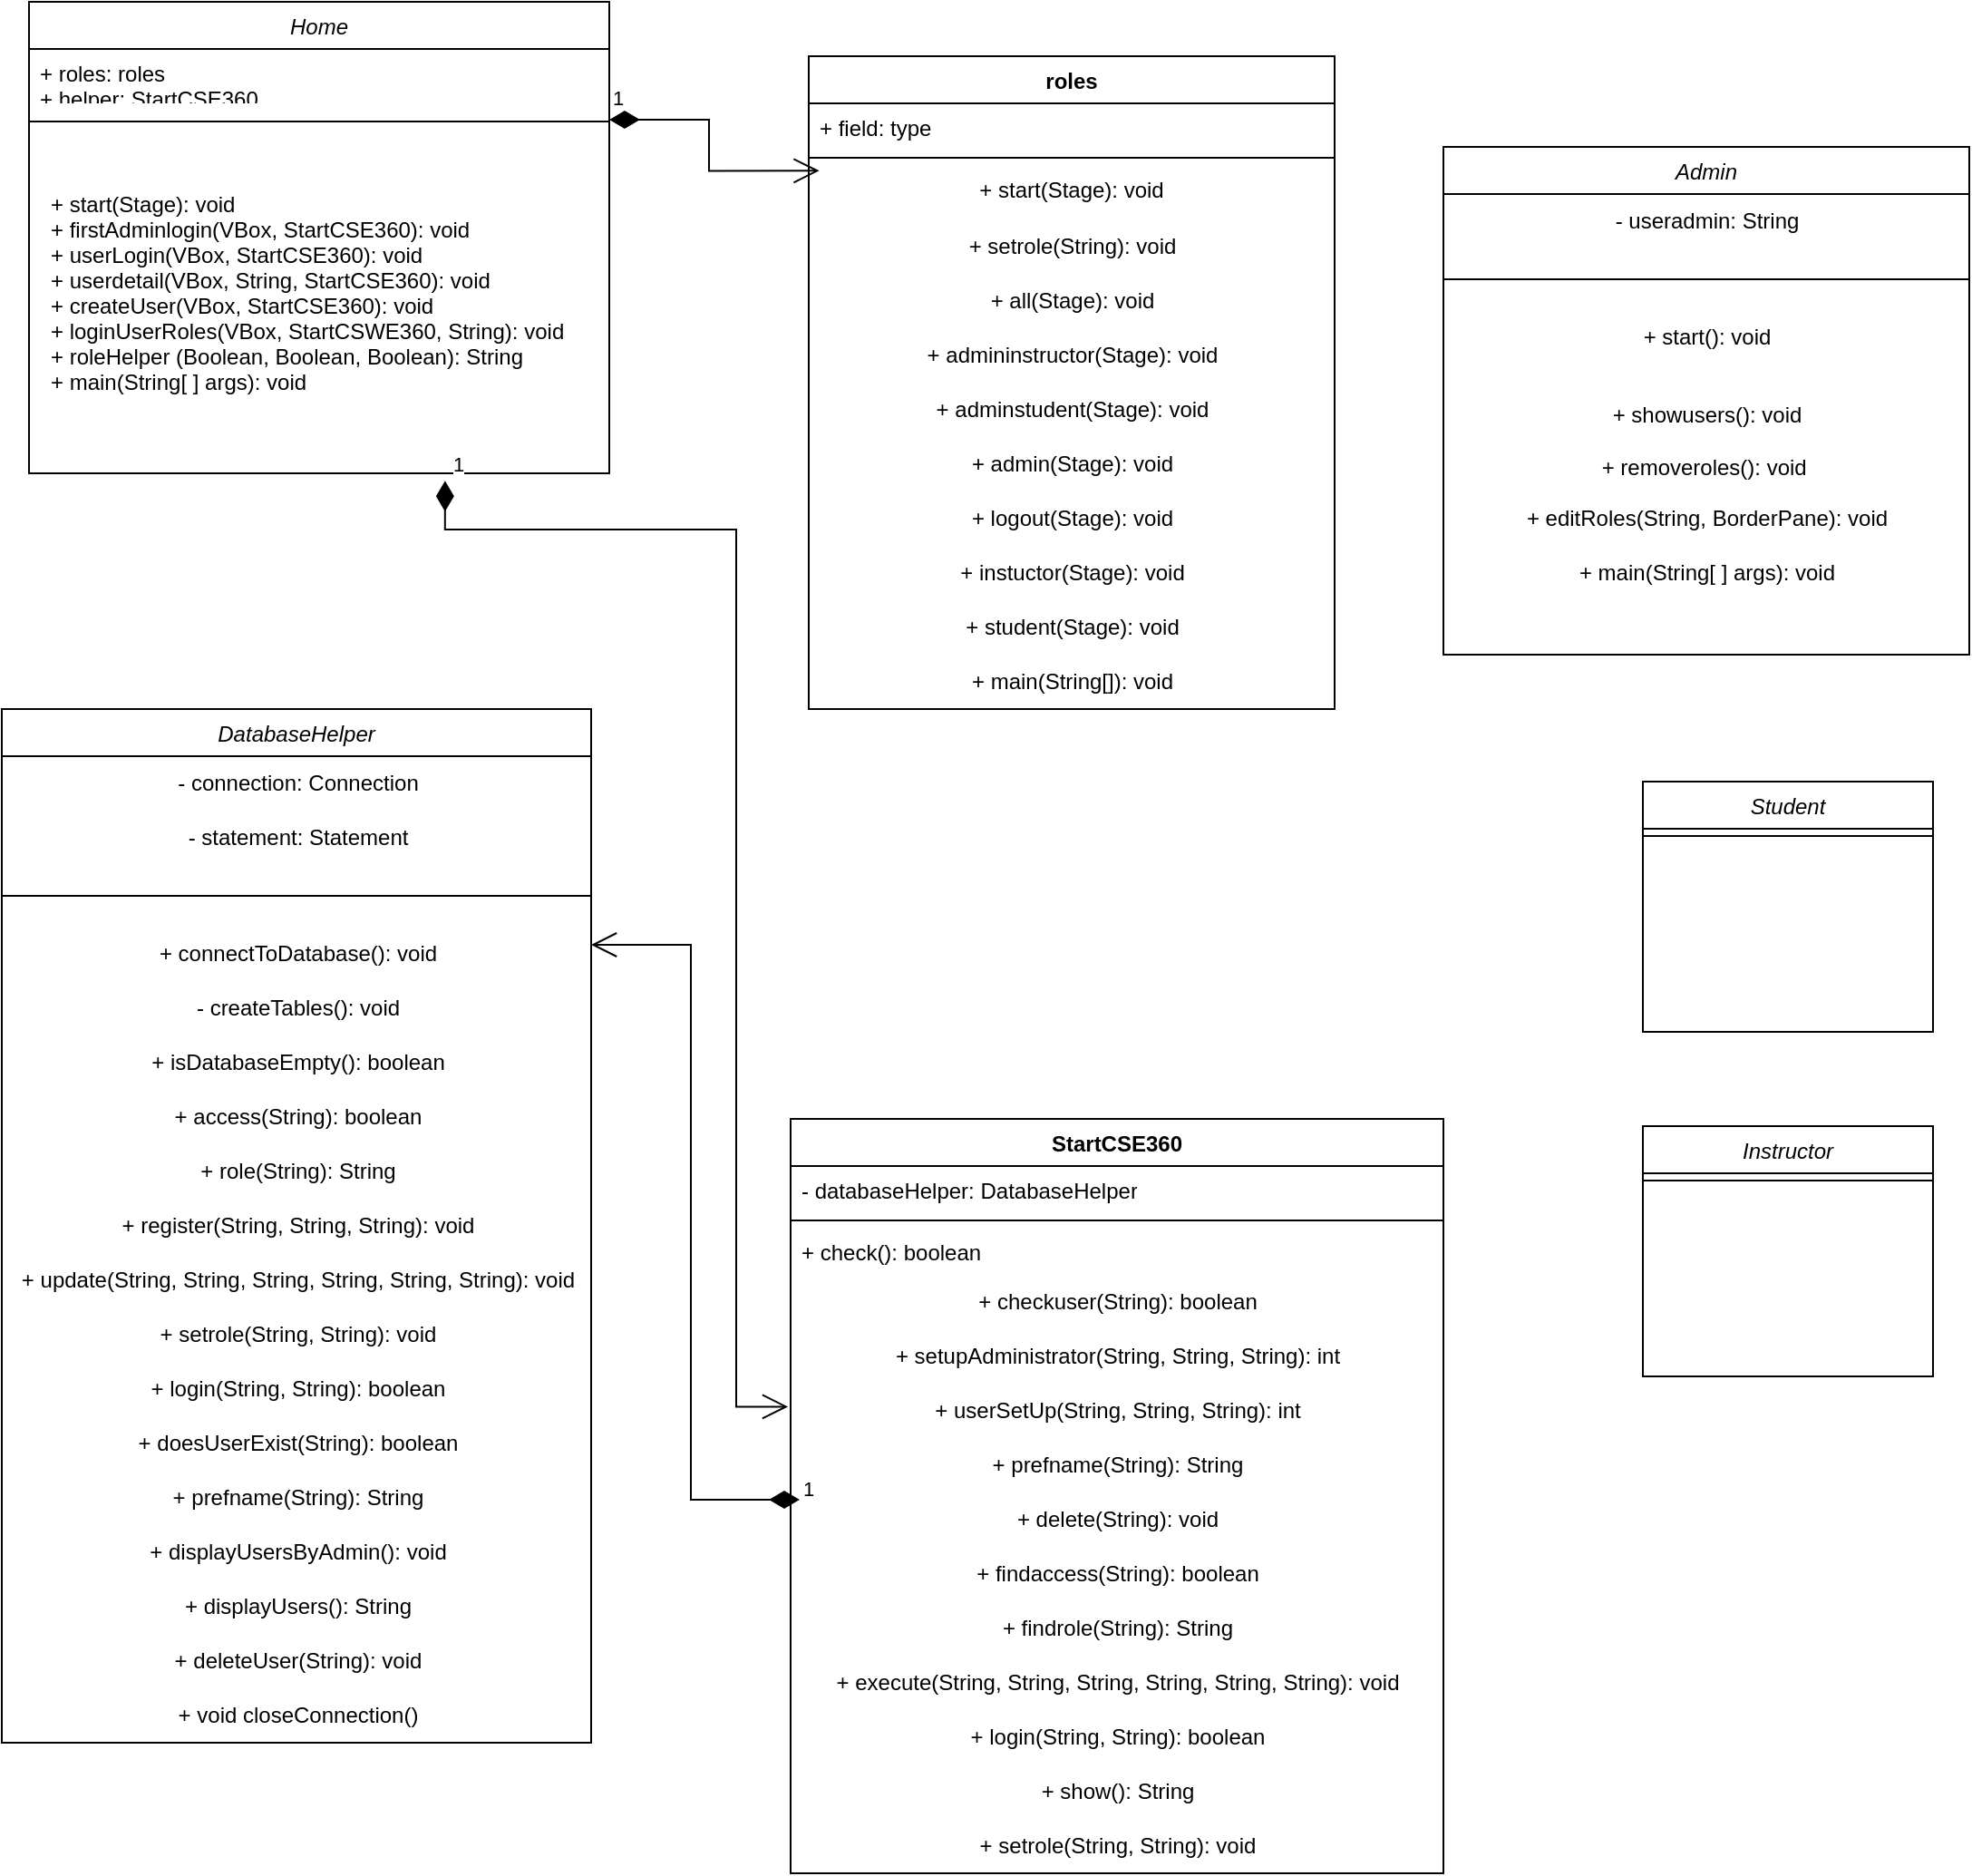 <mxfile version="24.7.17">
  <diagram name="Page-1" id="ctMq2p94Id5YSrw-uo0k">
    <mxGraphModel dx="1719" dy="900" grid="1" gridSize="10" guides="1" tooltips="1" connect="1" arrows="1" fold="1" page="1" pageScale="1" pageWidth="850" pageHeight="1100" math="0" shadow="0">
      <root>
        <mxCell id="0" />
        <mxCell id="1" parent="0" />
        <mxCell id="kllssjLPhVET7LkKiRfW-1" value="Home" style="swimlane;fontStyle=2;align=center;verticalAlign=top;childLayout=stackLayout;horizontal=1;startSize=26;horizontalStack=0;resizeParent=1;resizeLast=0;collapsible=1;marginBottom=0;rounded=0;shadow=0;strokeWidth=1;spacingTop=0;" parent="1" vertex="1">
          <mxGeometry x="40" y="40" width="320" height="260" as="geometry">
            <mxRectangle x="150" y="10" width="160" height="26" as="alternateBounds" />
          </mxGeometry>
        </mxCell>
        <mxCell id="kllssjLPhVET7LkKiRfW-2" value="+ roles: roles&#xa;+ helper: StartCSE360" style="text;align=left;verticalAlign=top;spacingLeft=4;spacingRight=4;overflow=hidden;rotatable=0;points=[[0,0.5],[1,0.5]];portConstraint=eastwest;rounded=0;shadow=0;html=0;" parent="kllssjLPhVET7LkKiRfW-1" vertex="1">
          <mxGeometry y="26" width="320" height="26" as="geometry" />
        </mxCell>
        <mxCell id="kllssjLPhVET7LkKiRfW-11" value="" style="line;html=1;strokeWidth=1;align=left;verticalAlign=middle;spacingTop=-1;spacingLeft=3;spacingRight=3;rotatable=0;labelPosition=right;points=[];portConstraint=eastwest;" parent="kllssjLPhVET7LkKiRfW-1" vertex="1">
          <mxGeometry y="52" width="320" height="28" as="geometry" />
        </mxCell>
        <mxCell id="kllssjLPhVET7LkKiRfW-12" value="+ start(Stage): void&#xa;+ firstAdminlogin(VBox, StartCSE360): void&#xa;+ userLogin(VBox, StartCSE360): void&#xa;+ userdetail(VBox, String, StartCSE360): void&#xa;+ createUser(VBox, StartCSE360): void&#xa;+ loginUserRoles(VBox, StartCSWE360, String): void&#xa;+ roleHelper (Boolean, Boolean, Boolean): String&#xa;+ main(String[ ] args): void" style="text;align=left;verticalAlign=top;spacingLeft=5;spacingRight=4;overflow=hidden;rotatable=0;points=[[0,0.5],[1,0.5]];portConstraint=eastwest;spacingTop=13;spacing=7;labelBorderColor=none;labelBackgroundColor=none;" parent="kllssjLPhVET7LkKiRfW-1" vertex="1">
          <mxGeometry y="80" width="320" height="180" as="geometry" />
        </mxCell>
        <mxCell id="kllssjLPhVET7LkKiRfW-13" value="Student" style="swimlane;fontStyle=2;align=center;verticalAlign=top;childLayout=stackLayout;horizontal=1;startSize=26;horizontalStack=0;resizeParent=1;resizeLast=0;collapsible=1;marginBottom=0;rounded=0;shadow=0;strokeWidth=1;" parent="1" vertex="1">
          <mxGeometry x="930" y="470" width="160" height="138" as="geometry">
            <mxRectangle x="130" y="380" width="160" height="26" as="alternateBounds" />
          </mxGeometry>
        </mxCell>
        <mxCell id="kllssjLPhVET7LkKiRfW-14" value="" style="line;html=1;strokeWidth=1;align=left;verticalAlign=middle;spacingTop=-1;spacingLeft=3;spacingRight=3;rotatable=0;labelPosition=right;points=[];portConstraint=eastwest;" parent="kllssjLPhVET7LkKiRfW-13" vertex="1">
          <mxGeometry y="26" width="160" height="8" as="geometry" />
        </mxCell>
        <mxCell id="kllssjLPhVET7LkKiRfW-21" value="Instructor" style="swimlane;fontStyle=2;align=center;verticalAlign=top;childLayout=stackLayout;horizontal=1;startSize=26;horizontalStack=0;resizeParent=1;resizeLast=0;collapsible=1;marginBottom=0;rounded=0;shadow=0;strokeWidth=1;" parent="1" vertex="1">
          <mxGeometry x="930" y="660" width="160" height="138" as="geometry">
            <mxRectangle x="130" y="380" width="160" height="26" as="alternateBounds" />
          </mxGeometry>
        </mxCell>
        <mxCell id="kllssjLPhVET7LkKiRfW-22" value="" style="line;html=1;strokeWidth=1;align=left;verticalAlign=middle;spacingTop=-1;spacingLeft=3;spacingRight=3;rotatable=0;labelPosition=right;points=[];portConstraint=eastwest;" parent="kllssjLPhVET7LkKiRfW-21" vertex="1">
          <mxGeometry y="26" width="160" height="8" as="geometry" />
        </mxCell>
        <mxCell id="kllssjLPhVET7LkKiRfW-15" value="Admin" style="swimlane;fontStyle=2;align=center;verticalAlign=top;childLayout=stackLayout;horizontal=1;startSize=26;horizontalStack=0;resizeParent=1;resizeLast=0;collapsible=1;marginBottom=0;rounded=0;shadow=0;strokeWidth=1;" parent="1" vertex="1">
          <mxGeometry x="820" y="120" width="290" height="280" as="geometry">
            <mxRectangle x="340" y="380" width="170" height="26" as="alternateBounds" />
          </mxGeometry>
        </mxCell>
        <mxCell id="kllssjLPhVET7LkKiRfW-38" value="- useradmin: String" style="text;html=1;align=center;verticalAlign=middle;resizable=0;points=[];autosize=1;strokeColor=none;fillColor=none;" parent="kllssjLPhVET7LkKiRfW-15" vertex="1">
          <mxGeometry y="26" width="290" height="30" as="geometry" />
        </mxCell>
        <mxCell id="kllssjLPhVET7LkKiRfW-16" value="" style="line;html=1;strokeWidth=1;align=left;verticalAlign=middle;spacingTop=-1;spacingLeft=3;spacingRight=3;rotatable=0;labelPosition=right;points=[];portConstraint=eastwest;" parent="kllssjLPhVET7LkKiRfW-15" vertex="1">
          <mxGeometry y="56" width="290" height="34" as="geometry" />
        </mxCell>
        <mxCell id="SJlAwtRStTT4HypsvH_w-40" value="+ start(): void" style="text;html=1;align=center;verticalAlign=middle;resizable=0;points=[];autosize=1;strokeColor=none;fillColor=none;" vertex="1" parent="kllssjLPhVET7LkKiRfW-15">
          <mxGeometry y="90" width="290" height="30" as="geometry" />
        </mxCell>
        <mxCell id="kllssjLPhVET7LkKiRfW-19" value="&lt;div&gt;&lt;br&gt;&lt;/div&gt;&lt;div&gt;+ showusers(): void&lt;/div&gt;&lt;div&gt;&lt;br&gt;&lt;/div&gt;&lt;div&gt;+ removeroles(): void&amp;nbsp;&lt;br&gt;&lt;/div&gt;" style="text;html=1;align=center;verticalAlign=middle;resizable=0;points=[];autosize=1;strokeColor=none;fillColor=none;" parent="kllssjLPhVET7LkKiRfW-15" vertex="1">
          <mxGeometry y="120" width="290" height="70" as="geometry" />
        </mxCell>
        <mxCell id="SJlAwtRStTT4HypsvH_w-46" value="+ editRoles(String, BorderPane): void" style="text;html=1;align=center;verticalAlign=middle;resizable=0;points=[];autosize=1;strokeColor=none;fillColor=none;" vertex="1" parent="kllssjLPhVET7LkKiRfW-15">
          <mxGeometry y="190" width="290" height="30" as="geometry" />
        </mxCell>
        <mxCell id="SJlAwtRStTT4HypsvH_w-47" value="+ main(String[ ] args): void" style="text;html=1;align=center;verticalAlign=middle;resizable=0;points=[];autosize=1;strokeColor=none;fillColor=none;" vertex="1" parent="kllssjLPhVET7LkKiRfW-15">
          <mxGeometry y="220" width="290" height="30" as="geometry" />
        </mxCell>
        <mxCell id="kllssjLPhVET7LkKiRfW-39" value="DatabaseHelper" style="swimlane;fontStyle=2;align=center;verticalAlign=top;childLayout=stackLayout;horizontal=1;startSize=26;horizontalStack=0;resizeParent=1;resizeLast=0;collapsible=1;marginBottom=0;rounded=0;shadow=0;strokeWidth=1;" parent="1" vertex="1">
          <mxGeometry x="25" y="430" width="325" height="570" as="geometry">
            <mxRectangle x="130" y="380" width="160" height="26" as="alternateBounds" />
          </mxGeometry>
        </mxCell>
        <mxCell id="kllssjLPhVET7LkKiRfW-42" value="- connection: Connection" style="text;html=1;align=center;verticalAlign=middle;resizable=0;points=[];autosize=1;strokeColor=none;fillColor=none;" parent="kllssjLPhVET7LkKiRfW-39" vertex="1">
          <mxGeometry y="26" width="325" height="30" as="geometry" />
        </mxCell>
        <mxCell id="kllssjLPhVET7LkKiRfW-43" value="- statement: Statement" style="text;html=1;align=center;verticalAlign=middle;resizable=0;points=[];autosize=1;strokeColor=none;fillColor=none;" parent="kllssjLPhVET7LkKiRfW-39" vertex="1">
          <mxGeometry y="56" width="325" height="30" as="geometry" />
        </mxCell>
        <mxCell id="kllssjLPhVET7LkKiRfW-40" value="" style="line;html=1;strokeWidth=1;align=left;verticalAlign=middle;spacingTop=-1;spacingLeft=3;spacingRight=3;rotatable=0;labelPosition=right;points=[];portConstraint=eastwest;" parent="kllssjLPhVET7LkKiRfW-39" vertex="1">
          <mxGeometry y="86" width="325" height="34" as="geometry" />
        </mxCell>
        <mxCell id="kllssjLPhVET7LkKiRfW-41" value="+ connectToDatabase(): void" style="text;html=1;align=center;verticalAlign=middle;resizable=0;points=[];autosize=1;strokeColor=none;fillColor=none;" parent="kllssjLPhVET7LkKiRfW-39" vertex="1">
          <mxGeometry y="120" width="325" height="30" as="geometry" />
        </mxCell>
        <mxCell id="kllssjLPhVET7LkKiRfW-44" value="- createTables(): void" style="text;html=1;align=center;verticalAlign=middle;resizable=0;points=[];autosize=1;strokeColor=none;fillColor=none;" parent="kllssjLPhVET7LkKiRfW-39" vertex="1">
          <mxGeometry y="150" width="325" height="30" as="geometry" />
        </mxCell>
        <mxCell id="kllssjLPhVET7LkKiRfW-45" value="+ isDatabaseEmpty(): boolean" style="text;html=1;align=center;verticalAlign=middle;resizable=0;points=[];autosize=1;strokeColor=none;fillColor=none;" parent="kllssjLPhVET7LkKiRfW-39" vertex="1">
          <mxGeometry y="180" width="325" height="30" as="geometry" />
        </mxCell>
        <mxCell id="kllssjLPhVET7LkKiRfW-47" value="+ access(String): boolean" style="text;html=1;align=center;verticalAlign=middle;resizable=0;points=[];autosize=1;strokeColor=none;fillColor=none;" parent="kllssjLPhVET7LkKiRfW-39" vertex="1">
          <mxGeometry y="210" width="325" height="30" as="geometry" />
        </mxCell>
        <mxCell id="kllssjLPhVET7LkKiRfW-48" value="+ role(String): String" style="text;html=1;align=center;verticalAlign=middle;resizable=0;points=[];autosize=1;strokeColor=none;fillColor=none;" parent="kllssjLPhVET7LkKiRfW-39" vertex="1">
          <mxGeometry y="240" width="325" height="30" as="geometry" />
        </mxCell>
        <mxCell id="kllssjLPhVET7LkKiRfW-49" value="+ register(String, String, String): void" style="text;html=1;align=center;verticalAlign=middle;resizable=0;points=[];autosize=1;strokeColor=none;fillColor=none;" parent="kllssjLPhVET7LkKiRfW-39" vertex="1">
          <mxGeometry y="270" width="325" height="30" as="geometry" />
        </mxCell>
        <mxCell id="kllssjLPhVET7LkKiRfW-51" value="+ update(String, String, String, String, String, String): void" style="text;html=1;align=center;verticalAlign=middle;resizable=0;points=[];autosize=1;strokeColor=none;fillColor=none;" parent="kllssjLPhVET7LkKiRfW-39" vertex="1">
          <mxGeometry y="300" width="325" height="30" as="geometry" />
        </mxCell>
        <mxCell id="kllssjLPhVET7LkKiRfW-52" value="+ setrole(String, String): void" style="text;html=1;align=center;verticalAlign=middle;resizable=0;points=[];autosize=1;strokeColor=none;fillColor=none;" parent="kllssjLPhVET7LkKiRfW-39" vertex="1">
          <mxGeometry y="330" width="325" height="30" as="geometry" />
        </mxCell>
        <mxCell id="SJlAwtRStTT4HypsvH_w-45" value="+ login(String, String): boolean" style="text;html=1;align=center;verticalAlign=middle;resizable=0;points=[];autosize=1;strokeColor=none;fillColor=none;" vertex="1" parent="kllssjLPhVET7LkKiRfW-39">
          <mxGeometry y="360" width="325" height="30" as="geometry" />
        </mxCell>
        <mxCell id="kllssjLPhVET7LkKiRfW-53" value="+ doesUserExist(String): boolean" style="text;html=1;align=center;verticalAlign=middle;resizable=0;points=[];autosize=1;strokeColor=none;fillColor=none;" parent="kllssjLPhVET7LkKiRfW-39" vertex="1">
          <mxGeometry y="390" width="325" height="30" as="geometry" />
        </mxCell>
        <mxCell id="SJlAwtRStTT4HypsvH_w-1" value="+ prefname(String): String" style="text;html=1;align=center;verticalAlign=middle;resizable=0;points=[];autosize=1;strokeColor=none;fillColor=none;" vertex="1" parent="kllssjLPhVET7LkKiRfW-39">
          <mxGeometry y="420" width="325" height="30" as="geometry" />
        </mxCell>
        <mxCell id="SJlAwtRStTT4HypsvH_w-2" value="+ displayUsersByAdmin(): void" style="text;html=1;align=center;verticalAlign=middle;resizable=0;points=[];autosize=1;strokeColor=none;fillColor=none;" vertex="1" parent="kllssjLPhVET7LkKiRfW-39">
          <mxGeometry y="450" width="325" height="30" as="geometry" />
        </mxCell>
        <mxCell id="SJlAwtRStTT4HypsvH_w-3" value="+ displayUsers(): String" style="text;html=1;align=center;verticalAlign=middle;resizable=0;points=[];autosize=1;strokeColor=none;fillColor=none;" vertex="1" parent="kllssjLPhVET7LkKiRfW-39">
          <mxGeometry y="480" width="325" height="30" as="geometry" />
        </mxCell>
        <mxCell id="SJlAwtRStTT4HypsvH_w-4" value="+ deleteUser(String): void" style="text;html=1;align=center;verticalAlign=middle;resizable=0;points=[];autosize=1;strokeColor=none;fillColor=none;" vertex="1" parent="kllssjLPhVET7LkKiRfW-39">
          <mxGeometry y="510" width="325" height="30" as="geometry" />
        </mxCell>
        <mxCell id="SJlAwtRStTT4HypsvH_w-6" value="+ void closeConnection()" style="text;html=1;align=center;verticalAlign=middle;resizable=0;points=[];autosize=1;strokeColor=none;fillColor=none;" vertex="1" parent="kllssjLPhVET7LkKiRfW-39">
          <mxGeometry y="540" width="325" height="30" as="geometry" />
        </mxCell>
        <mxCell id="SJlAwtRStTT4HypsvH_w-11" value="roles" style="swimlane;fontStyle=1;align=center;verticalAlign=top;childLayout=stackLayout;horizontal=1;startSize=26;horizontalStack=0;resizeParent=1;resizeParentMax=0;resizeLast=0;collapsible=1;marginBottom=0;whiteSpace=wrap;html=1;" vertex="1" parent="1">
          <mxGeometry x="470" y="70" width="290" height="360" as="geometry" />
        </mxCell>
        <mxCell id="SJlAwtRStTT4HypsvH_w-12" value="+ field: type" style="text;strokeColor=none;fillColor=none;align=left;verticalAlign=top;spacingLeft=4;spacingRight=4;overflow=hidden;rotatable=0;points=[[0,0.5],[1,0.5]];portConstraint=eastwest;whiteSpace=wrap;html=1;" vertex="1" parent="SJlAwtRStTT4HypsvH_w-11">
          <mxGeometry y="26" width="290" height="26" as="geometry" />
        </mxCell>
        <mxCell id="SJlAwtRStTT4HypsvH_w-13" value="" style="line;strokeWidth=1;fillColor=none;align=left;verticalAlign=middle;spacingTop=-1;spacingLeft=3;spacingRight=3;rotatable=0;labelPosition=right;points=[];portConstraint=eastwest;strokeColor=inherit;" vertex="1" parent="SJlAwtRStTT4HypsvH_w-11">
          <mxGeometry y="52" width="290" height="8" as="geometry" />
        </mxCell>
        <mxCell id="SJlAwtRStTT4HypsvH_w-14" value="+ start(Stage): void" style="text;strokeColor=none;fillColor=none;align=center;verticalAlign=top;spacingLeft=4;spacingRight=4;overflow=hidden;rotatable=0;points=[[0,0.5],[1,0.5]];portConstraint=eastwest;whiteSpace=wrap;html=1;" vertex="1" parent="SJlAwtRStTT4HypsvH_w-11">
          <mxGeometry y="60" width="290" height="30" as="geometry" />
        </mxCell>
        <mxCell id="SJlAwtRStTT4HypsvH_w-15" value="+ setrole(String): void" style="text;html=1;align=center;verticalAlign=middle;resizable=0;points=[];autosize=1;strokeColor=none;fillColor=none;" vertex="1" parent="SJlAwtRStTT4HypsvH_w-11">
          <mxGeometry y="90" width="290" height="30" as="geometry" />
        </mxCell>
        <mxCell id="SJlAwtRStTT4HypsvH_w-16" value="+ all(Stage): void" style="text;html=1;align=center;verticalAlign=middle;resizable=0;points=[];autosize=1;strokeColor=none;fillColor=none;" vertex="1" parent="SJlAwtRStTT4HypsvH_w-11">
          <mxGeometry y="120" width="290" height="30" as="geometry" />
        </mxCell>
        <mxCell id="SJlAwtRStTT4HypsvH_w-17" value="+ admininstructor(Stage): void" style="text;html=1;align=center;verticalAlign=middle;resizable=0;points=[];autosize=1;strokeColor=none;fillColor=none;" vertex="1" parent="SJlAwtRStTT4HypsvH_w-11">
          <mxGeometry y="150" width="290" height="30" as="geometry" />
        </mxCell>
        <mxCell id="SJlAwtRStTT4HypsvH_w-18" value="+ adminstudent(Stage): void" style="text;html=1;align=center;verticalAlign=middle;resizable=0;points=[];autosize=1;strokeColor=none;fillColor=none;" vertex="1" parent="SJlAwtRStTT4HypsvH_w-11">
          <mxGeometry y="180" width="290" height="30" as="geometry" />
        </mxCell>
        <mxCell id="SJlAwtRStTT4HypsvH_w-19" value="+ admin(Stage): void" style="text;html=1;align=center;verticalAlign=middle;resizable=0;points=[];autosize=1;strokeColor=none;fillColor=none;" vertex="1" parent="SJlAwtRStTT4HypsvH_w-11">
          <mxGeometry y="210" width="290" height="30" as="geometry" />
        </mxCell>
        <mxCell id="SJlAwtRStTT4HypsvH_w-20" value="+ logout(Stage): void" style="text;html=1;align=center;verticalAlign=middle;resizable=0;points=[];autosize=1;strokeColor=none;fillColor=none;" vertex="1" parent="SJlAwtRStTT4HypsvH_w-11">
          <mxGeometry y="240" width="290" height="30" as="geometry" />
        </mxCell>
        <mxCell id="SJlAwtRStTT4HypsvH_w-21" value="+ instuctor(Stage): void" style="text;html=1;align=center;verticalAlign=middle;resizable=0;points=[];autosize=1;strokeColor=none;fillColor=none;" vertex="1" parent="SJlAwtRStTT4HypsvH_w-11">
          <mxGeometry y="270" width="290" height="30" as="geometry" />
        </mxCell>
        <mxCell id="SJlAwtRStTT4HypsvH_w-22" value="+ student(Stage): void" style="text;html=1;align=center;verticalAlign=middle;resizable=0;points=[];autosize=1;strokeColor=none;fillColor=none;" vertex="1" parent="SJlAwtRStTT4HypsvH_w-11">
          <mxGeometry y="300" width="290" height="30" as="geometry" />
        </mxCell>
        <mxCell id="SJlAwtRStTT4HypsvH_w-23" value="+ main(String[]): void" style="text;html=1;align=center;verticalAlign=middle;resizable=0;points=[];autosize=1;strokeColor=none;fillColor=none;" vertex="1" parent="SJlAwtRStTT4HypsvH_w-11">
          <mxGeometry y="330" width="290" height="30" as="geometry" />
        </mxCell>
        <mxCell id="SJlAwtRStTT4HypsvH_w-24" value="StartCSE360" style="swimlane;fontStyle=1;align=center;verticalAlign=top;childLayout=stackLayout;horizontal=1;startSize=26;horizontalStack=0;resizeParent=1;resizeParentMax=0;resizeLast=0;collapsible=1;marginBottom=0;whiteSpace=wrap;html=1;" vertex="1" parent="1">
          <mxGeometry x="460" y="656" width="360" height="416" as="geometry" />
        </mxCell>
        <mxCell id="SJlAwtRStTT4HypsvH_w-25" value="- databaseHelper: DatabaseHelper" style="text;strokeColor=none;fillColor=none;align=left;verticalAlign=top;spacingLeft=4;spacingRight=4;overflow=hidden;rotatable=0;points=[[0,0.5],[1,0.5]];portConstraint=eastwest;whiteSpace=wrap;html=1;" vertex="1" parent="SJlAwtRStTT4HypsvH_w-24">
          <mxGeometry y="26" width="360" height="26" as="geometry" />
        </mxCell>
        <mxCell id="SJlAwtRStTT4HypsvH_w-26" value="" style="line;strokeWidth=1;fillColor=none;align=left;verticalAlign=middle;spacingTop=-1;spacingLeft=3;spacingRight=3;rotatable=0;labelPosition=right;points=[];portConstraint=eastwest;strokeColor=inherit;" vertex="1" parent="SJlAwtRStTT4HypsvH_w-24">
          <mxGeometry y="52" width="360" height="8" as="geometry" />
        </mxCell>
        <mxCell id="SJlAwtRStTT4HypsvH_w-27" value="+ check(): boolean" style="text;strokeColor=none;fillColor=none;align=left;verticalAlign=top;spacingLeft=4;spacingRight=4;overflow=hidden;rotatable=0;points=[[0,0.5],[1,0.5]];portConstraint=eastwest;whiteSpace=wrap;html=1;" vertex="1" parent="SJlAwtRStTT4HypsvH_w-24">
          <mxGeometry y="60" width="360" height="26" as="geometry" />
        </mxCell>
        <mxCell id="SJlAwtRStTT4HypsvH_w-28" value="+ checkuser(String): boolean" style="text;html=1;align=center;verticalAlign=middle;resizable=0;points=[];autosize=1;strokeColor=none;fillColor=none;" vertex="1" parent="SJlAwtRStTT4HypsvH_w-24">
          <mxGeometry y="86" width="360" height="30" as="geometry" />
        </mxCell>
        <mxCell id="SJlAwtRStTT4HypsvH_w-29" value="+ setupAdministrator(String, String, String): int" style="text;html=1;align=center;verticalAlign=middle;resizable=0;points=[];autosize=1;strokeColor=none;fillColor=none;" vertex="1" parent="SJlAwtRStTT4HypsvH_w-24">
          <mxGeometry y="116" width="360" height="30" as="geometry" />
        </mxCell>
        <mxCell id="SJlAwtRStTT4HypsvH_w-30" value="+ userSetUp(String, String, String): int" style="text;html=1;align=center;verticalAlign=middle;resizable=0;points=[];autosize=1;strokeColor=none;fillColor=none;" vertex="1" parent="SJlAwtRStTT4HypsvH_w-24">
          <mxGeometry y="146" width="360" height="30" as="geometry" />
        </mxCell>
        <mxCell id="SJlAwtRStTT4HypsvH_w-31" value="+ prefname(String): String" style="text;html=1;align=center;verticalAlign=middle;resizable=0;points=[];autosize=1;strokeColor=none;fillColor=none;" vertex="1" parent="SJlAwtRStTT4HypsvH_w-24">
          <mxGeometry y="176" width="360" height="30" as="geometry" />
        </mxCell>
        <mxCell id="SJlAwtRStTT4HypsvH_w-41" value="1" style="endArrow=open;html=1;endSize=12;startArrow=diamondThin;startSize=14;startFill=1;edgeStyle=orthogonalEdgeStyle;align=left;verticalAlign=bottom;rounded=0;" edge="1" parent="SJlAwtRStTT4HypsvH_w-24">
          <mxGeometry x="-1" y="3" relative="1" as="geometry">
            <mxPoint x="5" y="210" as="sourcePoint" />
            <mxPoint x="-110" y="-96" as="targetPoint" />
            <Array as="points">
              <mxPoint x="-55" y="210" />
              <mxPoint x="-55" y="-96" />
            </Array>
          </mxGeometry>
        </mxCell>
        <mxCell id="SJlAwtRStTT4HypsvH_w-32" value="+ delete(String): void" style="text;html=1;align=center;verticalAlign=middle;resizable=0;points=[];autosize=1;strokeColor=none;fillColor=none;" vertex="1" parent="SJlAwtRStTT4HypsvH_w-24">
          <mxGeometry y="206" width="360" height="30" as="geometry" />
        </mxCell>
        <mxCell id="SJlAwtRStTT4HypsvH_w-33" value="+ findaccess(String): boolean" style="text;html=1;align=center;verticalAlign=middle;resizable=0;points=[];autosize=1;strokeColor=none;fillColor=none;" vertex="1" parent="SJlAwtRStTT4HypsvH_w-24">
          <mxGeometry y="236" width="360" height="30" as="geometry" />
        </mxCell>
        <mxCell id="SJlAwtRStTT4HypsvH_w-34" value="+ findrole(String): String" style="text;html=1;align=center;verticalAlign=middle;resizable=0;points=[];autosize=1;strokeColor=none;fillColor=none;" vertex="1" parent="SJlAwtRStTT4HypsvH_w-24">
          <mxGeometry y="266" width="360" height="30" as="geometry" />
        </mxCell>
        <mxCell id="SJlAwtRStTT4HypsvH_w-35" value="+ execute(String, String, String, String, String, String): void" style="text;html=1;align=center;verticalAlign=middle;resizable=0;points=[];autosize=1;strokeColor=none;fillColor=none;" vertex="1" parent="SJlAwtRStTT4HypsvH_w-24">
          <mxGeometry y="296" width="360" height="30" as="geometry" />
        </mxCell>
        <mxCell id="SJlAwtRStTT4HypsvH_w-36" value="+ login(String, String): boolean" style="text;html=1;align=center;verticalAlign=middle;resizable=0;points=[];autosize=1;strokeColor=none;fillColor=none;" vertex="1" parent="SJlAwtRStTT4HypsvH_w-24">
          <mxGeometry y="326" width="360" height="30" as="geometry" />
        </mxCell>
        <mxCell id="SJlAwtRStTT4HypsvH_w-37" value="+ show(): String" style="text;html=1;align=center;verticalAlign=middle;resizable=0;points=[];autosize=1;strokeColor=none;fillColor=none;" vertex="1" parent="SJlAwtRStTT4HypsvH_w-24">
          <mxGeometry y="356" width="360" height="30" as="geometry" />
        </mxCell>
        <mxCell id="SJlAwtRStTT4HypsvH_w-38" value="+ setrole(String, String): void" style="text;html=1;align=center;verticalAlign=middle;resizable=0;points=[];autosize=1;strokeColor=none;fillColor=none;" vertex="1" parent="SJlAwtRStTT4HypsvH_w-24">
          <mxGeometry y="386" width="360" height="30" as="geometry" />
        </mxCell>
        <mxCell id="SJlAwtRStTT4HypsvH_w-42" value="1" style="endArrow=open;html=1;endSize=12;startArrow=diamondThin;startSize=14;startFill=1;edgeStyle=orthogonalEdgeStyle;align=left;verticalAlign=bottom;rounded=0;entryX=0.02;entryY=0.105;entryDx=0;entryDy=0;entryPerimeter=0;exitX=1;exitY=0.25;exitDx=0;exitDy=0;" edge="1" parent="1" source="kllssjLPhVET7LkKiRfW-1" target="SJlAwtRStTT4HypsvH_w-14">
          <mxGeometry x="-1" y="3" relative="1" as="geometry">
            <mxPoint x="320" y="100" as="sourcePoint" />
            <mxPoint x="480" y="100" as="targetPoint" />
          </mxGeometry>
        </mxCell>
        <mxCell id="SJlAwtRStTT4HypsvH_w-44" value="1" style="endArrow=open;html=1;endSize=12;startArrow=diamondThin;startSize=14;startFill=1;edgeStyle=orthogonalEdgeStyle;align=left;verticalAlign=bottom;rounded=0;exitX=0.717;exitY=1.023;exitDx=0;exitDy=0;entryX=-0.004;entryY=0.424;entryDx=0;entryDy=0;entryPerimeter=0;exitPerimeter=0;" edge="1" parent="1" source="kllssjLPhVET7LkKiRfW-12" target="SJlAwtRStTT4HypsvH_w-30">
          <mxGeometry x="-1" y="3" relative="1" as="geometry">
            <mxPoint x="270" y="330" as="sourcePoint" />
            <mxPoint x="430" y="810" as="targetPoint" />
            <Array as="points">
              <mxPoint x="269" y="331" />
              <mxPoint x="430" y="331" />
              <mxPoint x="430" y="815" />
            </Array>
          </mxGeometry>
        </mxCell>
      </root>
    </mxGraphModel>
  </diagram>
</mxfile>

